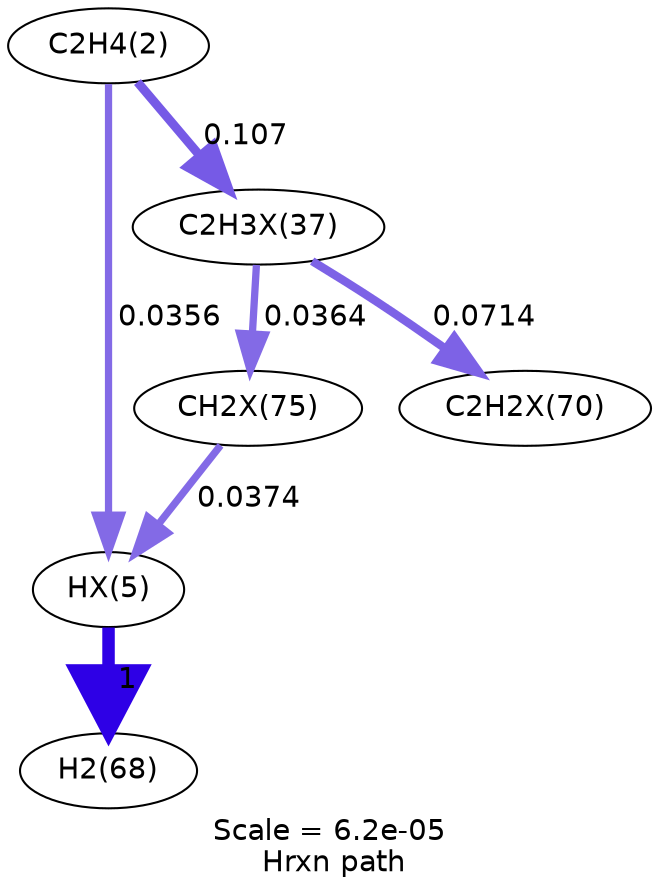 digraph reaction_paths {
center=1;
s5 -> s22[fontname="Helvetica", style="setlinewidth(3.48)", arrowsize=1.74, color="0.7, 0.536, 0.9"
, label=" 0.0356"];
s5 -> s23[fontname="Helvetica", style="setlinewidth(4.31)", arrowsize=2.16, color="0.7, 0.607, 0.9"
, label=" 0.107"];
s22 -> s8[fontname="Helvetica", style="setlinewidth(6)", arrowsize=3, color="0.7, 1.5, 0.9"
, label=" 1"];
s33 -> s22[fontname="Helvetica", style="setlinewidth(3.52)", arrowsize=1.76, color="0.7, 0.537, 0.9"
, label=" 0.0374"];
s23 -> s32[fontname="Helvetica", style="setlinewidth(4.01)", arrowsize=2, color="0.7, 0.571, 0.9"
, label=" 0.0714"];
s23 -> s33[fontname="Helvetica", style="setlinewidth(3.5)", arrowsize=1.75, color="0.7, 0.536, 0.9"
, label=" 0.0364"];
s5 [ fontname="Helvetica", label="C2H4(2)"];
s8 [ fontname="Helvetica", label="H2(68)"];
s22 [ fontname="Helvetica", label="HX(5)"];
s23 [ fontname="Helvetica", label="C2H3X(37)"];
s32 [ fontname="Helvetica", label="C2H2X(70)"];
s33 [ fontname="Helvetica", label="CH2X(75)"];
 label = "Scale = 6.2e-05\l Hrxn path";
 fontname = "Helvetica";
}
